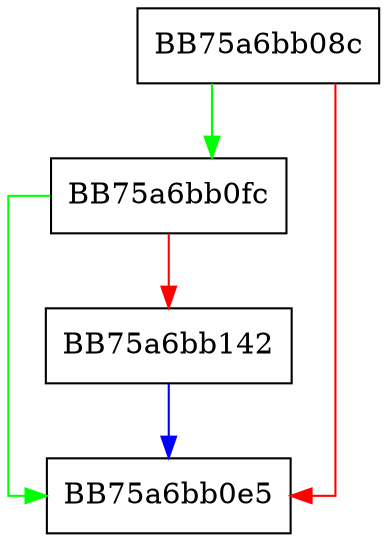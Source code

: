 digraph OpenFileByRelativeName {
  node [shape="box"];
  graph [splines=ortho];
  BB75a6bb08c -> BB75a6bb0fc [color="green"];
  BB75a6bb08c -> BB75a6bb0e5 [color="red"];
  BB75a6bb0fc -> BB75a6bb0e5 [color="green"];
  BB75a6bb0fc -> BB75a6bb142 [color="red"];
  BB75a6bb142 -> BB75a6bb0e5 [color="blue"];
}